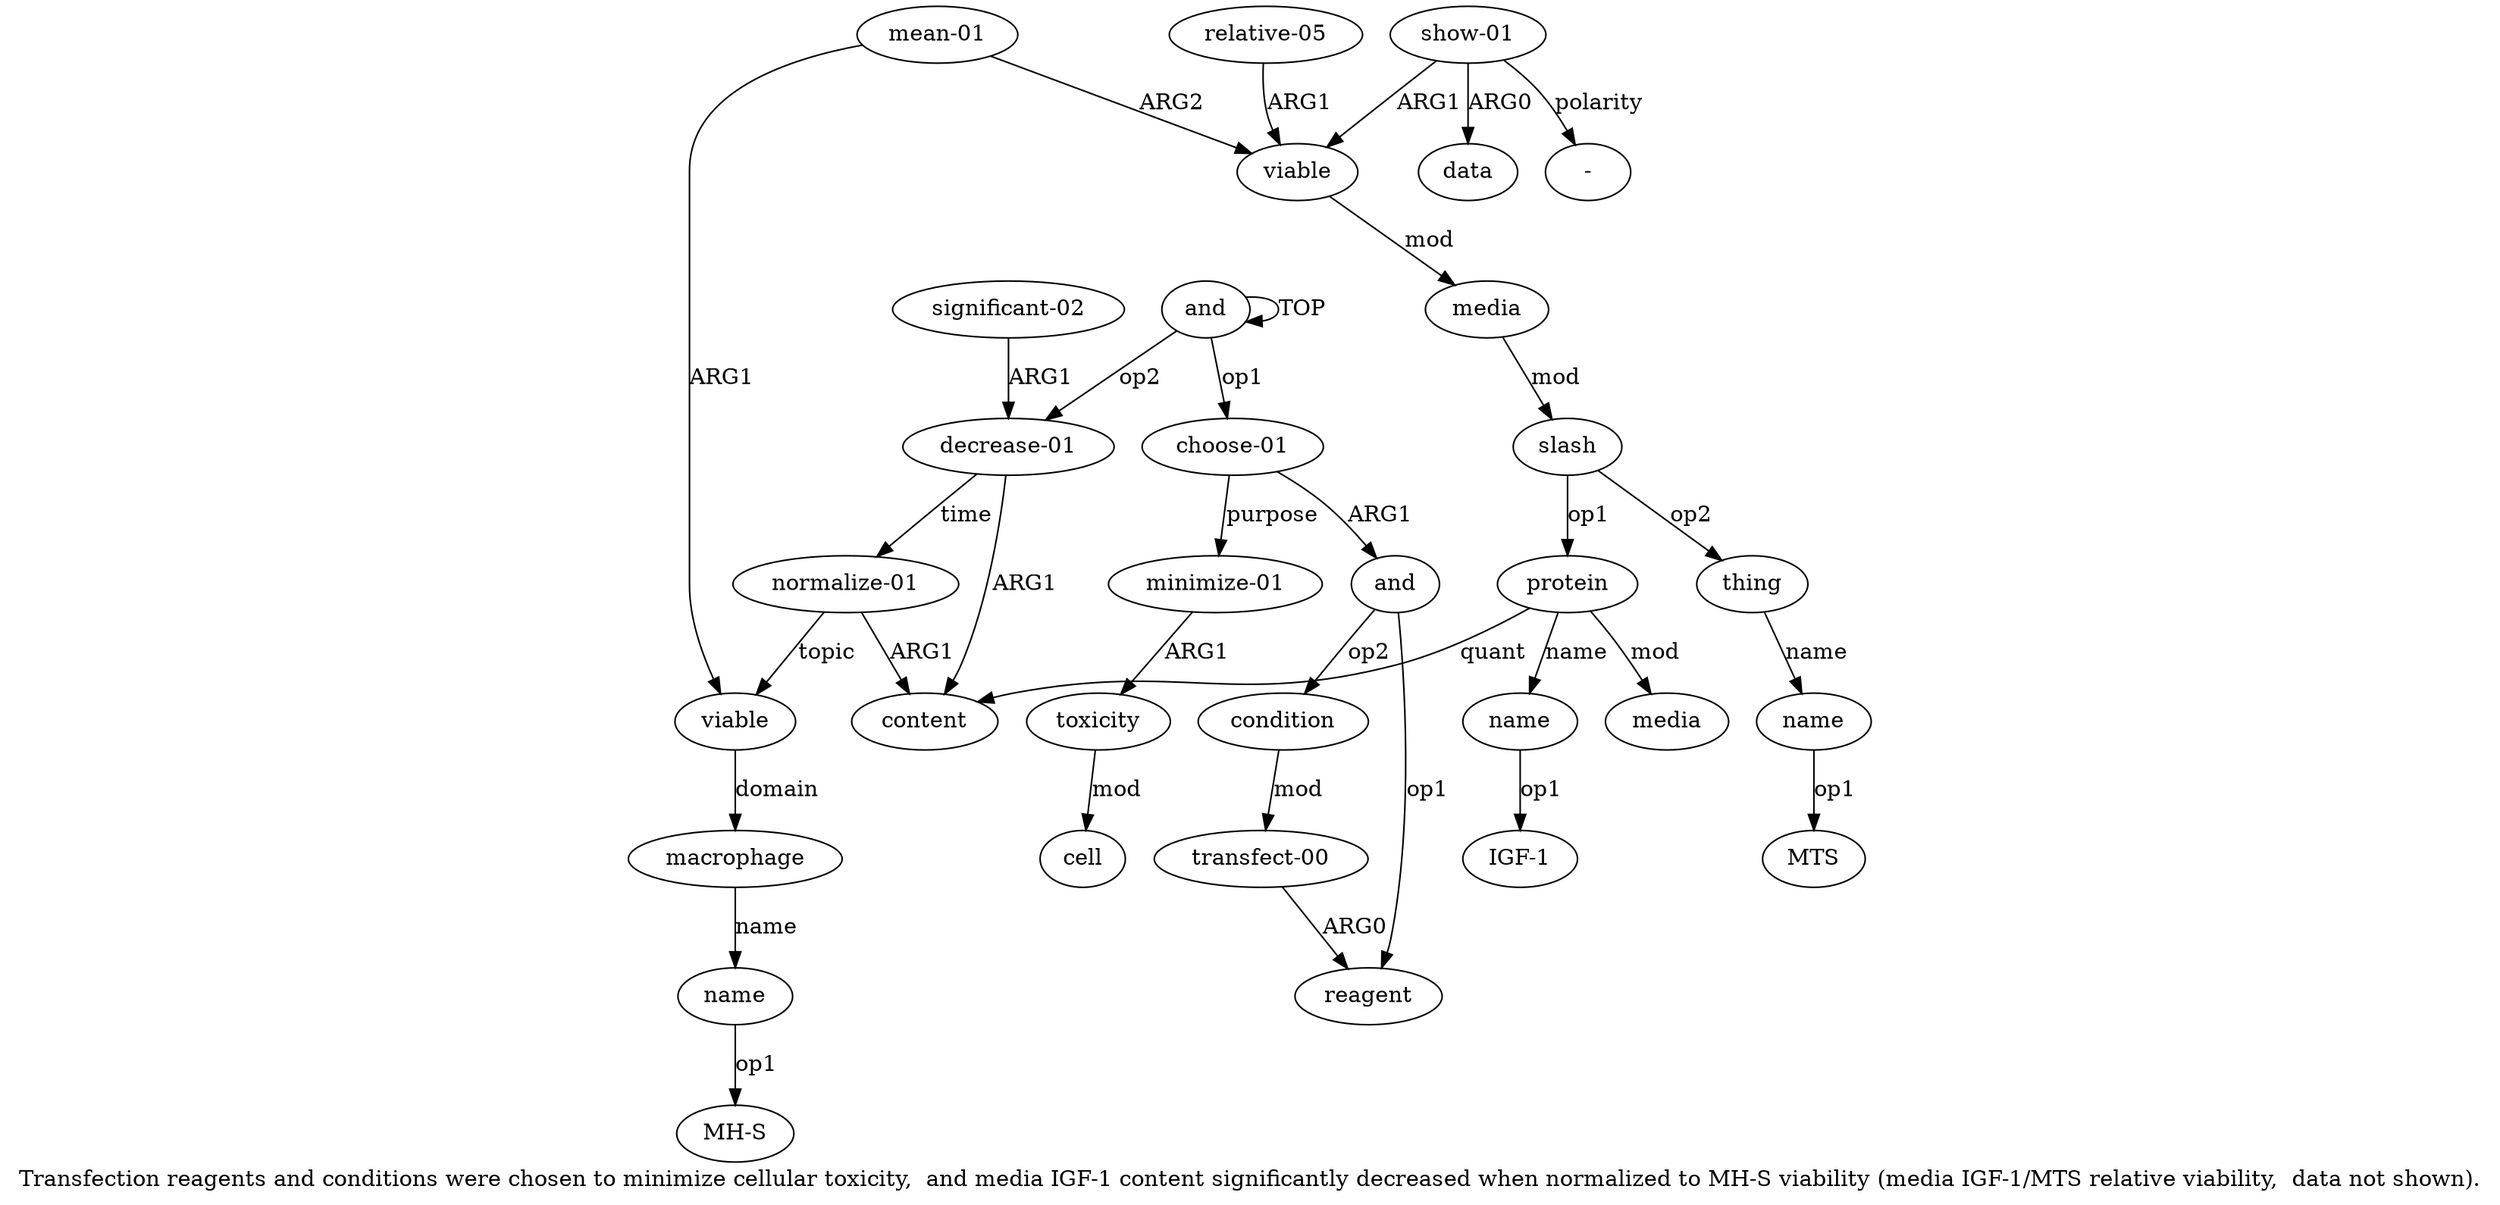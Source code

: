 digraph  {
	graph [label="Transfection reagents and conditions were chosen to minimize cellular toxicity,  and media IGF-1 content significantly decreased \
when normalized to MH-S viability (media IGF-1/MTS relative viability,  data not shown)."];
	node [label="\N"];
	a20	 [color=black,
		gold_ind=20,
		gold_label=viable,
		label=viable,
		test_ind=20,
		test_label=viable];
	a22	 [color=black,
		gold_ind=22,
		gold_label=media,
		label=media,
		test_ind=22,
		test_label=media];
	a20 -> a22 [key=0,
	color=black,
	gold_label=mod,
	label=mod,
	test_label=mod];
a21 [color=black,
	gold_ind=21,
	gold_label="relative-05",
	label="relative-05",
	test_ind=21,
	test_label="relative-05"];
a21 -> a20 [key=0,
color=black,
gold_label=ARG1,
label=ARG1,
test_label=ARG1];
a23 [color=black,
gold_ind=23,
gold_label=slash,
label=slash,
test_ind=23,
test_label=slash];
a22 -> a23 [key=0,
color=black,
gold_label=mod,
label=mod,
test_label=mod];
a24 [color=black,
gold_ind=24,
gold_label=thing,
label=thing,
test_ind=24,
test_label=thing];
a23 -> a24 [key=0,
color=black,
gold_label=op2,
label=op2,
test_label=op2];
a11 [color=black,
gold_ind=11,
gold_label=protein,
label=protein,
test_ind=11,
test_label=protein];
a23 -> a11 [key=0,
color=black,
gold_label=op1,
label=op1,
test_label=op1];
a25 [color=black,
gold_ind=25,
gold_label=name,
label=name,
test_ind=25,
test_label=name];
a24 -> a25 [key=0,
color=black,
gold_label=name,
label=name,
test_label=name];
"a25 MTS" [color=black,
gold_ind=-1,
gold_label=MTS,
label=MTS,
test_ind=-1,
test_label=MTS];
a25 -> "a25 MTS" [key=0,
color=black,
gold_label=op1,
label=op1,
test_label=op1];
a26 [color=black,
gold_ind=26,
gold_label="show-01",
label="show-01",
test_ind=26,
test_label="show-01"];
a26 -> a20 [key=0,
color=black,
gold_label=ARG1,
label=ARG1,
test_label=ARG1];
a27 [color=black,
gold_ind=27,
gold_label=data,
label=data,
test_ind=27,
test_label=data];
a26 -> a27 [key=0,
color=black,
gold_label=ARG0,
label=ARG0,
test_label=ARG0];
"a26 -" [color=black,
gold_ind=-1,
gold_label="-",
label="-",
test_ind=-1,
test_label="-"];
a26 -> "a26 -" [key=0,
color=black,
gold_label=polarity,
label=polarity,
test_label=polarity];
"a18 MH-S" [color=black,
gold_ind=-1,
gold_label="MH-S",
label="MH-S",
test_ind=-1,
test_label="MH-S"];
a15 [color=black,
gold_ind=15,
gold_label="normalize-01",
label="normalize-01",
test_ind=15,
test_label="normalize-01"];
a16 [color=black,
gold_ind=16,
gold_label=viable,
label=viable,
test_ind=16,
test_label=viable];
a15 -> a16 [key=0,
color=black,
gold_label=topic,
label=topic,
test_label=topic];
a10 [color=black,
gold_ind=10,
gold_label=content,
label=content,
test_ind=10,
test_label=content];
a15 -> a10 [key=0,
color=black,
gold_label=ARG1,
label=ARG1,
test_label=ARG1];
a14 [color=black,
gold_ind=14,
gold_label="significant-02",
label="significant-02",
test_ind=14,
test_label="significant-02"];
a9 [color=black,
gold_ind=9,
gold_label="decrease-01",
label="decrease-01",
test_ind=9,
test_label="decrease-01"];
a14 -> a9 [key=0,
color=black,
gold_label=ARG1,
label=ARG1,
test_label=ARG1];
a17 [color=black,
gold_ind=17,
gold_label=macrophage,
label=macrophage,
test_ind=17,
test_label=macrophage];
a18 [color=black,
gold_ind=18,
gold_label=name,
label=name,
test_ind=18,
test_label=name];
a17 -> a18 [key=0,
color=black,
gold_label=name,
label=name,
test_label=name];
a16 -> a17 [key=0,
color=black,
gold_label=domain,
label=domain,
test_label=domain];
a11 -> a10 [key=0,
color=black,
gold_label=quant,
label=quant,
test_label=quant];
a13 [color=black,
gold_ind=13,
gold_label=media,
label=media,
test_ind=13,
test_label=media];
a11 -> a13 [key=0,
color=black,
gold_label=mod,
label=mod,
test_label=mod];
a12 [color=black,
gold_ind=12,
gold_label=name,
label=name,
test_ind=12,
test_label=name];
a11 -> a12 [key=0,
color=black,
gold_label=name,
label=name,
test_label=name];
"a12 IGF-1" [color=black,
gold_ind=-1,
gold_label="IGF-1",
label="IGF-1",
test_ind=-1,
test_label="IGF-1"];
a12 -> "a12 IGF-1" [key=0,
color=black,
gold_label=op1,
label=op1,
test_label=op1];
a19 [color=black,
gold_ind=19,
gold_label="mean-01",
label="mean-01",
test_ind=19,
test_label="mean-01"];
a19 -> a20 [key=0,
color=black,
gold_label=ARG2,
label=ARG2,
test_label=ARG2];
a19 -> a16 [key=0,
color=black,
gold_label=ARG1,
label=ARG1,
test_label=ARG1];
a18 -> "a18 MH-S" [key=0,
color=black,
gold_label=op1,
label=op1,
test_label=op1];
a1 [color=black,
gold_ind=1,
gold_label="choose-01",
label="choose-01",
test_ind=1,
test_label="choose-01"];
a2 [color=black,
gold_ind=2,
gold_label=and,
label=and,
test_ind=2,
test_label=and];
a1 -> a2 [key=0,
color=black,
gold_label=ARG1,
label=ARG1,
test_label=ARG1];
a6 [color=black,
gold_ind=6,
gold_label="minimize-01",
label="minimize-01",
test_ind=6,
test_label="minimize-01"];
a1 -> a6 [key=0,
color=black,
gold_label=purpose,
label=purpose,
test_label=purpose];
a0 [color=black,
gold_ind=0,
gold_label=and,
label=and,
test_ind=0,
test_label=and];
a0 -> a1 [key=0,
color=black,
gold_label=op1,
label=op1,
test_label=op1];
a0 -> a0 [key=0,
color=black,
gold_label=TOP,
label=TOP,
test_label=TOP];
a0 -> a9 [key=0,
color=black,
gold_label=op2,
label=op2,
test_label=op2];
a3 [color=black,
gold_ind=3,
gold_label=reagent,
label=reagent,
test_ind=3,
test_label=reagent];
a2 -> a3 [key=0,
color=black,
gold_label=op1,
label=op1,
test_label=op1];
a5 [color=black,
gold_ind=5,
gold_label=condition,
label=condition,
test_ind=5,
test_label=condition];
a2 -> a5 [key=0,
color=black,
gold_label=op2,
label=op2,
test_label=op2];
a4 [color=black,
gold_ind=4,
gold_label="transfect-00",
label="transfect-00",
test_ind=4,
test_label="transfect-00"];
a5 -> a4 [key=0,
color=black,
gold_label=mod,
label=mod,
test_label=mod];
a4 -> a3 [key=0,
color=black,
gold_label=ARG0,
label=ARG0,
test_label=ARG0];
a7 [color=black,
gold_ind=7,
gold_label=toxicity,
label=toxicity,
test_ind=7,
test_label=toxicity];
a8 [color=black,
gold_ind=8,
gold_label=cell,
label=cell,
test_ind=8,
test_label=cell];
a7 -> a8 [key=0,
color=black,
gold_label=mod,
label=mod,
test_label=mod];
a6 -> a7 [key=0,
color=black,
gold_label=ARG1,
label=ARG1,
test_label=ARG1];
a9 -> a15 [key=0,
color=black,
gold_label=time,
label=time,
test_label=time];
a9 -> a10 [key=0,
color=black,
gold_label=ARG1,
label=ARG1,
test_label=ARG1];
}
